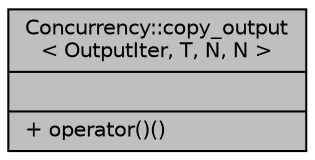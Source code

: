 digraph "Concurrency::copy_output&lt; OutputIter, T, N, N &gt;"
{
  edge [fontname="Helvetica",fontsize="10",labelfontname="Helvetica",labelfontsize="10"];
  node [fontname="Helvetica",fontsize="10",shape=record];
  Node1 [label="{Concurrency::copy_output\l\< OutputIter, T, N, N \>\n||+ operator()()\l}",height=0.2,width=0.4,color="black", fillcolor="grey75", style="filled", fontcolor="black"];
}
